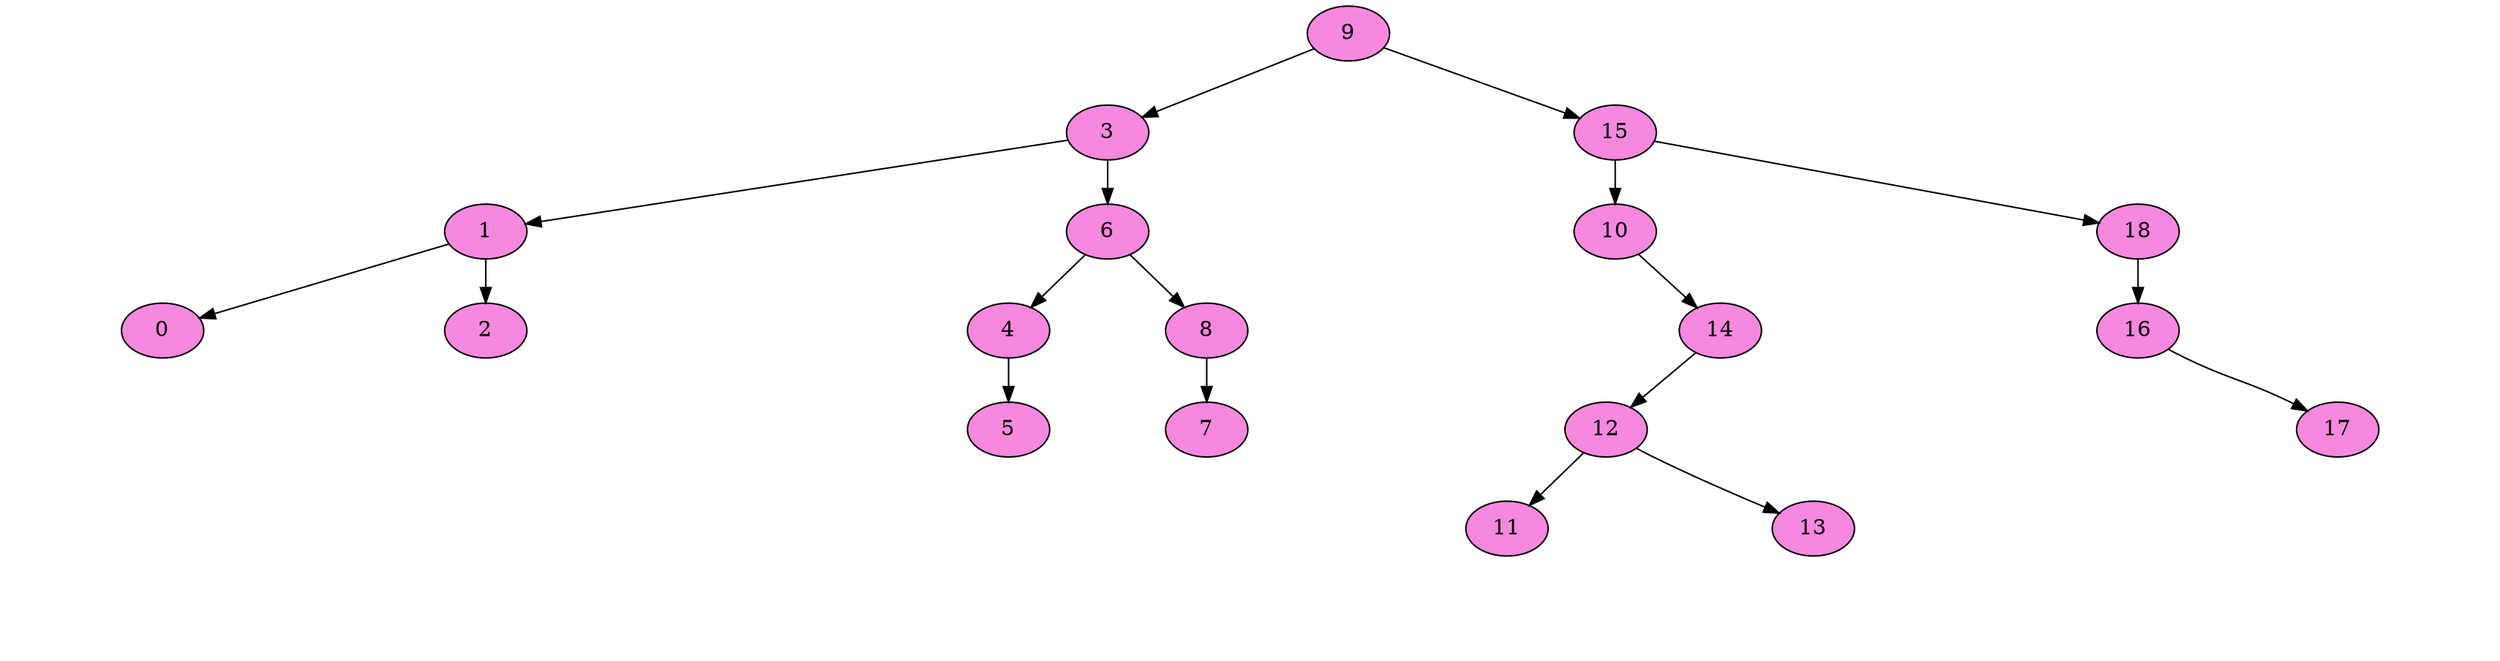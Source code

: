digraph G {
nodesep=0; 
ranksep=0.4;
node[style = filled fillcolor="#F788DF"];
	NodoABB9[ label="9"  ];
	NodoABB3[ label="3"];
NodoABB9->NodoABB3
	NodoABB3[ label="3"  ];
	NodoABB1[ label="1"];
NodoABB3->NodoABB1
	NodoABB1[ label="1"  ];
	NodoABB0[ label="0"];
NodoABB1->NodoABB0
	NodoABB0[ label="0"  ];
Invisible151368169[style=invis];
NodoABB0-> Invisible151368169[arrowsize=0 style= invisible] 
Invisible151368169[style=invis];
NodoABB0-> Invisible151368169[arrowsize=0 style= invisible] 
	NodoABB2[ label="2" ];
NodoABB1->NodoABB2
	NodoABB2[ label="2"  ];
Invisible1569375702[style=invis];
NodoABB2-> Invisible1569375702[arrowsize=0 style= invisible] 
Invisible1569375702[style=invis];
NodoABB2-> Invisible1569375702[arrowsize=0 style= invisible] 
	NodoABB6[ label="6" ];
NodoABB3->NodoABB6
	NodoABB6[ label="6"  ];
	NodoABB4[ label="4"];
NodoABB6->NodoABB4
	NodoABB4[ label="4"  ];
Invisible111783788[style=invis];
NodoABB4-> Invisible111783788[arrowsize=0 style= invisible] 
	NodoABB5[ label="5" ];
NodoABB4->NodoABB5
	NodoABB5[ label="5"  ];
Invisible916279018[style=invis];
NodoABB5-> Invisible916279018[arrowsize=0 style= invisible] 
Invisible916279018[style=invis];
NodoABB5-> Invisible916279018[arrowsize=0 style= invisible] 
	NodoABB8[ label="8" ];
NodoABB6->NodoABB8
	NodoABB8[ label="8"  ];
	NodoABB7[ label="7"];
NodoABB8->NodoABB7
	NodoABB7[ label="7"  ];
Invisible313735977[style=invis];
NodoABB7-> Invisible313735977[arrowsize=0 style= invisible] 
Invisible313735977[style=invis];
NodoABB7-> Invisible313735977[arrowsize=0 style= invisible] 
Invisible421329116[style=invis];
NodoABB8-> Invisible421329116[arrowsize=0 style= invisible] 
	NodoABB15[ label="15" ];
NodoABB9->NodoABB15
	NodoABB15[ label="15"  ];
	NodoABB10[ label="10"];
NodoABB15->NodoABB10
	NodoABB10[ label="10"  ];
Invisible1384511068[style=invis];
NodoABB10-> Invisible1384511068[arrowsize=0 style= invisible] 
	NodoABB14[ label="14" ];
NodoABB10->NodoABB14
	NodoABB14[ label="14"  ];
	NodoABB12[ label="12"];
NodoABB14->NodoABB12
	NodoABB12[ label="12"  ];
	NodoABB11[ label="11"];
NodoABB12->NodoABB11
	NodoABB11[ label="11"  ];
Invisible246618360[style=invis];
NodoABB11-> Invisible246618360[arrowsize=0 style= invisible] 
Invisible246618360[style=invis];
NodoABB11-> Invisible246618360[arrowsize=0 style= invisible] 
	NodoABB13[ label="13" ];
NodoABB12->NodoABB13
	NodoABB13[ label="13"  ];
Invisible97648756[style=invis];
NodoABB13-> Invisible97648756[arrowsize=0 style= invisible] 
Invisible97648756[style=invis];
NodoABB13-> Invisible97648756[arrowsize=0 style= invisible] 
Invisible2071380490[style=invis];
NodoABB14-> Invisible2071380490[arrowsize=0 style= invisible] 
	NodoABB18[ label="18" ];
NodoABB15->NodoABB18
	NodoABB18[ label="18"  ];
	NodoABB16[ label="16"];
NodoABB18->NodoABB16
	NodoABB16[ label="16"  ];
Invisible113044526[style=invis];
NodoABB16-> Invisible113044526[arrowsize=0 style= invisible] 
	NodoABB17[ label="17" ];
NodoABB16->NodoABB17
	NodoABB17[ label="17"  ];
Invisible274616537[style=invis];
NodoABB17-> Invisible274616537[arrowsize=0 style= invisible] 
Invisible274616537[style=invis];
NodoABB17-> Invisible274616537[arrowsize=0 style= invisible] 
Invisible85598982[style=invis];
NodoABB18-> Invisible85598982[arrowsize=0 style= invisible] 
}